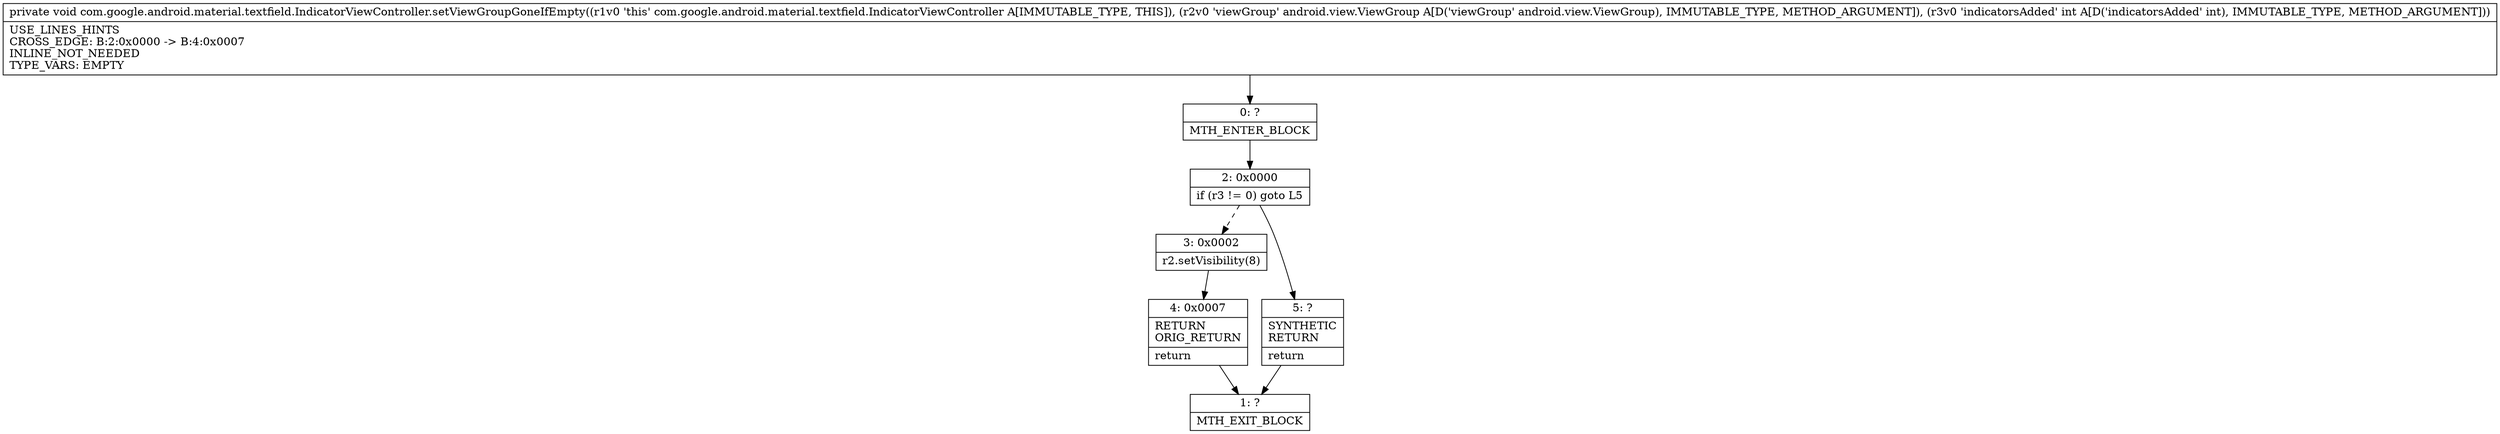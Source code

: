 digraph "CFG forcom.google.android.material.textfield.IndicatorViewController.setViewGroupGoneIfEmpty(Landroid\/view\/ViewGroup;I)V" {
Node_0 [shape=record,label="{0\:\ ?|MTH_ENTER_BLOCK\l}"];
Node_2 [shape=record,label="{2\:\ 0x0000|if (r3 != 0) goto L5\l}"];
Node_3 [shape=record,label="{3\:\ 0x0002|r2.setVisibility(8)\l}"];
Node_4 [shape=record,label="{4\:\ 0x0007|RETURN\lORIG_RETURN\l|return\l}"];
Node_1 [shape=record,label="{1\:\ ?|MTH_EXIT_BLOCK\l}"];
Node_5 [shape=record,label="{5\:\ ?|SYNTHETIC\lRETURN\l|return\l}"];
MethodNode[shape=record,label="{private void com.google.android.material.textfield.IndicatorViewController.setViewGroupGoneIfEmpty((r1v0 'this' com.google.android.material.textfield.IndicatorViewController A[IMMUTABLE_TYPE, THIS]), (r2v0 'viewGroup' android.view.ViewGroup A[D('viewGroup' android.view.ViewGroup), IMMUTABLE_TYPE, METHOD_ARGUMENT]), (r3v0 'indicatorsAdded' int A[D('indicatorsAdded' int), IMMUTABLE_TYPE, METHOD_ARGUMENT]))  | USE_LINES_HINTS\lCROSS_EDGE: B:2:0x0000 \-\> B:4:0x0007\lINLINE_NOT_NEEDED\lTYPE_VARS: EMPTY\l}"];
MethodNode -> Node_0;Node_0 -> Node_2;
Node_2 -> Node_3[style=dashed];
Node_2 -> Node_5;
Node_3 -> Node_4;
Node_4 -> Node_1;
Node_5 -> Node_1;
}

